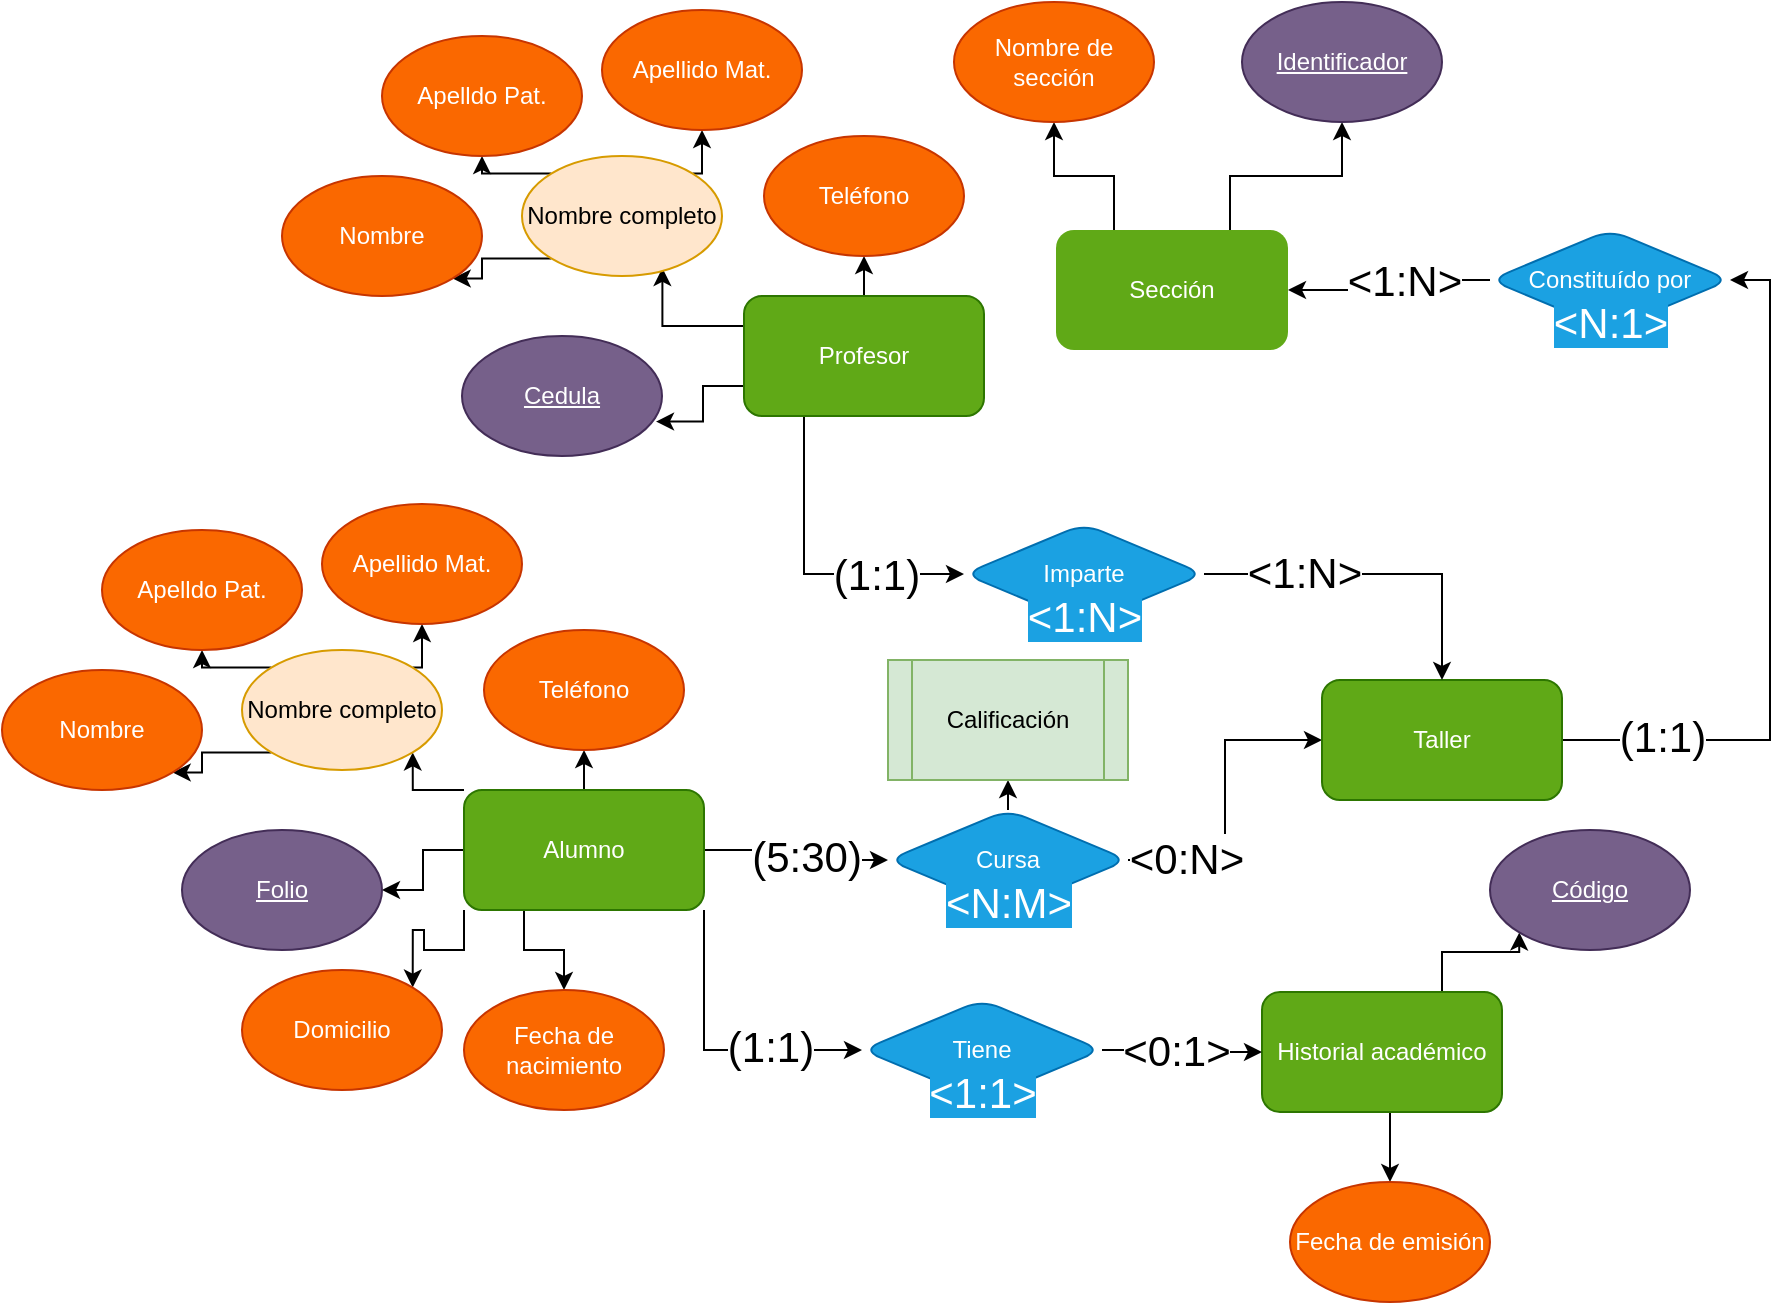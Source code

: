 <mxfile version="21.6.1" type="device">
  <diagram name="Página-1" id="-f6Sba55OOnlkXJaFWW0">
    <mxGraphModel dx="2062" dy="1916" grid="1" gridSize="10" guides="1" tooltips="1" connect="1" arrows="1" fold="1" page="1" pageScale="1" pageWidth="827" pageHeight="1169" math="0" shadow="0">
      <root>
        <mxCell id="0" />
        <mxCell id="1" parent="0" />
        <mxCell id="pIe9qyHZKkRfnRFprfgE-15" style="edgeStyle=orthogonalEdgeStyle;rounded=0;orthogonalLoop=1;jettySize=auto;html=1;exitX=0.5;exitY=0;exitDx=0;exitDy=0;entryX=0.5;entryY=1;entryDx=0;entryDy=0;" edge="1" parent="1" source="pIe9qyHZKkRfnRFprfgE-1" target="pIe9qyHZKkRfnRFprfgE-12">
          <mxGeometry relative="1" as="geometry" />
        </mxCell>
        <mxCell id="pIe9qyHZKkRfnRFprfgE-19" style="edgeStyle=orthogonalEdgeStyle;rounded=0;orthogonalLoop=1;jettySize=auto;html=1;exitX=0;exitY=0;exitDx=0;exitDy=0;entryX=1;entryY=1;entryDx=0;entryDy=0;" edge="1" parent="1" source="pIe9qyHZKkRfnRFprfgE-1" target="pIe9qyHZKkRfnRFprfgE-2">
          <mxGeometry relative="1" as="geometry" />
        </mxCell>
        <mxCell id="pIe9qyHZKkRfnRFprfgE-22" style="edgeStyle=orthogonalEdgeStyle;rounded=0;orthogonalLoop=1;jettySize=auto;html=1;exitX=0;exitY=0.5;exitDx=0;exitDy=0;entryX=1;entryY=0.5;entryDx=0;entryDy=0;" edge="1" parent="1" source="pIe9qyHZKkRfnRFprfgE-1" target="pIe9qyHZKkRfnRFprfgE-3">
          <mxGeometry relative="1" as="geometry" />
        </mxCell>
        <mxCell id="pIe9qyHZKkRfnRFprfgE-23" style="edgeStyle=orthogonalEdgeStyle;rounded=0;orthogonalLoop=1;jettySize=auto;html=1;exitX=0;exitY=1;exitDx=0;exitDy=0;entryX=1;entryY=0;entryDx=0;entryDy=0;" edge="1" parent="1" source="pIe9qyHZKkRfnRFprfgE-1" target="pIe9qyHZKkRfnRFprfgE-11">
          <mxGeometry relative="1" as="geometry" />
        </mxCell>
        <mxCell id="pIe9qyHZKkRfnRFprfgE-24" style="edgeStyle=orthogonalEdgeStyle;rounded=0;orthogonalLoop=1;jettySize=auto;html=1;exitX=0.25;exitY=1;exitDx=0;exitDy=0;" edge="1" parent="1" source="pIe9qyHZKkRfnRFprfgE-1" target="pIe9qyHZKkRfnRFprfgE-13">
          <mxGeometry relative="1" as="geometry" />
        </mxCell>
        <mxCell id="pIe9qyHZKkRfnRFprfgE-29" style="edgeStyle=orthogonalEdgeStyle;rounded=0;orthogonalLoop=1;jettySize=auto;html=1;exitX=1;exitY=0.5;exitDx=0;exitDy=0;entryX=0;entryY=0.5;entryDx=0;entryDy=0;" edge="1" parent="1" source="pIe9qyHZKkRfnRFprfgE-1" target="pIe9qyHZKkRfnRFprfgE-4">
          <mxGeometry relative="1" as="geometry" />
        </mxCell>
        <mxCell id="pIe9qyHZKkRfnRFprfgE-59" style="edgeStyle=orthogonalEdgeStyle;rounded=0;orthogonalLoop=1;jettySize=auto;html=1;exitX=1;exitY=1;exitDx=0;exitDy=0;entryX=0;entryY=0.5;entryDx=0;entryDy=0;" edge="1" parent="1" source="pIe9qyHZKkRfnRFprfgE-1" target="pIe9qyHZKkRfnRFprfgE-55">
          <mxGeometry relative="1" as="geometry" />
        </mxCell>
        <mxCell id="pIe9qyHZKkRfnRFprfgE-1" value="Alumno" style="rounded=1;whiteSpace=wrap;html=1;fillColor=#60a917;fontColor=#ffffff;strokeColor=#2D7600;" vertex="1" parent="1">
          <mxGeometry x="-209" y="330" width="120" height="60" as="geometry" />
        </mxCell>
        <mxCell id="pIe9qyHZKkRfnRFprfgE-25" style="edgeStyle=orthogonalEdgeStyle;rounded=0;orthogonalLoop=1;jettySize=auto;html=1;exitX=1;exitY=0;exitDx=0;exitDy=0;entryX=0.5;entryY=1;entryDx=0;entryDy=0;" edge="1" parent="1" source="pIe9qyHZKkRfnRFprfgE-2" target="pIe9qyHZKkRfnRFprfgE-10">
          <mxGeometry relative="1" as="geometry" />
        </mxCell>
        <mxCell id="pIe9qyHZKkRfnRFprfgE-26" style="edgeStyle=orthogonalEdgeStyle;rounded=0;orthogonalLoop=1;jettySize=auto;html=1;exitX=0;exitY=0;exitDx=0;exitDy=0;entryX=0.5;entryY=1;entryDx=0;entryDy=0;" edge="1" parent="1" source="pIe9qyHZKkRfnRFprfgE-2" target="pIe9qyHZKkRfnRFprfgE-9">
          <mxGeometry relative="1" as="geometry" />
        </mxCell>
        <mxCell id="pIe9qyHZKkRfnRFprfgE-27" style="edgeStyle=orthogonalEdgeStyle;rounded=0;orthogonalLoop=1;jettySize=auto;html=1;exitX=0;exitY=1;exitDx=0;exitDy=0;entryX=1;entryY=1;entryDx=0;entryDy=0;" edge="1" parent="1" source="pIe9qyHZKkRfnRFprfgE-2" target="pIe9qyHZKkRfnRFprfgE-8">
          <mxGeometry relative="1" as="geometry" />
        </mxCell>
        <mxCell id="pIe9qyHZKkRfnRFprfgE-2" value="&lt;font&gt;Nombre completo&lt;/font&gt;" style="ellipse;whiteSpace=wrap;html=1;fillColor=#ffe6cc;strokeColor=#d79b00;fontColor=#000000;" vertex="1" parent="1">
          <mxGeometry x="-320" y="260" width="100" height="60" as="geometry" />
        </mxCell>
        <mxCell id="pIe9qyHZKkRfnRFprfgE-3" value="&lt;font color=&quot;#ffffff&quot;&gt;&lt;u&gt;Folio&lt;/u&gt;&lt;/font&gt;" style="ellipse;whiteSpace=wrap;html=1;fillColor=#76608a;fontColor=#ffffff;strokeColor=#432D57;" vertex="1" parent="1">
          <mxGeometry x="-350" y="350" width="100" height="60" as="geometry" />
        </mxCell>
        <mxCell id="pIe9qyHZKkRfnRFprfgE-30" style="edgeStyle=orthogonalEdgeStyle;rounded=0;orthogonalLoop=1;jettySize=auto;html=1;exitX=1;exitY=0.5;exitDx=0;exitDy=0;entryX=0;entryY=0.5;entryDx=0;entryDy=0;" edge="1" parent="1" source="pIe9qyHZKkRfnRFprfgE-4" target="pIe9qyHZKkRfnRFprfgE-28">
          <mxGeometry relative="1" as="geometry" />
        </mxCell>
        <mxCell id="pIe9qyHZKkRfnRFprfgE-91" style="edgeStyle=orthogonalEdgeStyle;rounded=0;orthogonalLoop=1;jettySize=auto;html=1;exitX=0.5;exitY=0;exitDx=0;exitDy=0;entryX=0.5;entryY=1;entryDx=0;entryDy=0;" edge="1" parent="1" source="pIe9qyHZKkRfnRFprfgE-4" target="pIe9qyHZKkRfnRFprfgE-74">
          <mxGeometry relative="1" as="geometry" />
        </mxCell>
        <mxCell id="pIe9qyHZKkRfnRFprfgE-4" value="Cursa" style="rhombus;whiteSpace=wrap;html=1;rounded=1;fillColor=#1ba1e2;fontColor=#ffffff;strokeColor=#006EAF;" vertex="1" parent="1">
          <mxGeometry x="3" y="340" width="120" height="50" as="geometry" />
        </mxCell>
        <mxCell id="pIe9qyHZKkRfnRFprfgE-5" value="&lt;font style=&quot;font-size: 21px;&quot;&gt;&amp;lt;N:M&amp;gt;&lt;/font&gt;" style="edgeLabel;html=1;align=center;verticalAlign=middle;resizable=0;points=[];rounded=1;labelBackgroundColor=#1BA1E2;fontColor=#FFFFFF;" vertex="1" connectable="0" parent="1">
          <mxGeometry x="72" y="384" as="geometry">
            <mxPoint x="-9" y="2" as="offset" />
          </mxGeometry>
        </mxCell>
        <mxCell id="pIe9qyHZKkRfnRFprfgE-6" value="&lt;font style=&quot;font-size: 21px;&quot;&gt;(5:30)&lt;/font&gt;" style="edgeLabel;html=1;align=center;verticalAlign=middle;resizable=0;points=[];rounded=1;" vertex="1" connectable="0" parent="1">
          <mxGeometry x="-38" y="363" as="geometry" />
        </mxCell>
        <mxCell id="pIe9qyHZKkRfnRFprfgE-7" value="&lt;font style=&quot;font-size: 21px;&quot;&gt;&amp;lt;0:N&amp;gt;&lt;/font&gt;" style="edgeLabel;html=1;align=center;verticalAlign=middle;resizable=0;points=[];rounded=1;" vertex="1" connectable="0" parent="1">
          <mxGeometry x="161" y="362" as="geometry">
            <mxPoint x="-9" y="2" as="offset" />
          </mxGeometry>
        </mxCell>
        <mxCell id="pIe9qyHZKkRfnRFprfgE-8" value="&lt;font color=&quot;#ffffff&quot;&gt;Nombre&lt;/font&gt;" style="ellipse;whiteSpace=wrap;html=1;fillColor=#fa6800;fontColor=#000000;strokeColor=#C73500;" vertex="1" parent="1">
          <mxGeometry x="-440" y="270" width="100" height="60" as="geometry" />
        </mxCell>
        <mxCell id="pIe9qyHZKkRfnRFprfgE-9" value="&lt;font color=&quot;#ffffff&quot;&gt;Apelldo Pat.&lt;/font&gt;" style="ellipse;whiteSpace=wrap;html=1;fillColor=#fa6800;fontColor=#000000;strokeColor=#C73500;" vertex="1" parent="1">
          <mxGeometry x="-390" y="200" width="100" height="60" as="geometry" />
        </mxCell>
        <mxCell id="pIe9qyHZKkRfnRFprfgE-10" value="&lt;font color=&quot;#ffffff&quot;&gt;Apellido Mat.&lt;/font&gt;" style="ellipse;whiteSpace=wrap;html=1;fillColor=#fa6800;fontColor=#000000;strokeColor=#C73500;" vertex="1" parent="1">
          <mxGeometry x="-280" y="187" width="100" height="60" as="geometry" />
        </mxCell>
        <mxCell id="pIe9qyHZKkRfnRFprfgE-11" value="&lt;font color=&quot;#ffffff&quot;&gt;Domicilio&lt;/font&gt;" style="ellipse;whiteSpace=wrap;html=1;fillColor=#fa6800;fontColor=#000000;strokeColor=#C73500;" vertex="1" parent="1">
          <mxGeometry x="-320" y="420" width="100" height="60" as="geometry" />
        </mxCell>
        <mxCell id="pIe9qyHZKkRfnRFprfgE-12" value="&lt;font color=&quot;#ffffff&quot;&gt;Teléfono&lt;/font&gt;" style="ellipse;whiteSpace=wrap;html=1;fillColor=#fa6800;fontColor=#000000;strokeColor=#C73500;" vertex="1" parent="1">
          <mxGeometry x="-199" y="250" width="100" height="60" as="geometry" />
        </mxCell>
        <mxCell id="pIe9qyHZKkRfnRFprfgE-13" value="&lt;font color=&quot;#ffffff&quot;&gt;Fecha de nacimiento&lt;/font&gt;" style="ellipse;whiteSpace=wrap;html=1;fillColor=#fa6800;fontColor=#000000;strokeColor=#C73500;" vertex="1" parent="1">
          <mxGeometry x="-209" y="430" width="100" height="60" as="geometry" />
        </mxCell>
        <mxCell id="pIe9qyHZKkRfnRFprfgE-65" style="edgeStyle=orthogonalEdgeStyle;rounded=0;orthogonalLoop=1;jettySize=auto;html=1;exitX=1;exitY=0.5;exitDx=0;exitDy=0;entryX=1;entryY=0.5;entryDx=0;entryDy=0;" edge="1" parent="1" source="pIe9qyHZKkRfnRFprfgE-28" target="pIe9qyHZKkRfnRFprfgE-63">
          <mxGeometry relative="1" as="geometry" />
        </mxCell>
        <mxCell id="pIe9qyHZKkRfnRFprfgE-28" value="Taller" style="rounded=1;whiteSpace=wrap;html=1;fillColor=#60a917;fontColor=#ffffff;strokeColor=#2D7600;" vertex="1" parent="1">
          <mxGeometry x="220" y="275" width="120" height="60" as="geometry" />
        </mxCell>
        <mxCell id="pIe9qyHZKkRfnRFprfgE-38" style="edgeStyle=orthogonalEdgeStyle;rounded=0;orthogonalLoop=1;jettySize=auto;html=1;exitX=0;exitY=0.75;exitDx=0;exitDy=0;entryX=0.97;entryY=0.713;entryDx=0;entryDy=0;entryPerimeter=0;" edge="1" parent="1" source="pIe9qyHZKkRfnRFprfgE-31" target="pIe9qyHZKkRfnRFprfgE-33">
          <mxGeometry relative="1" as="geometry" />
        </mxCell>
        <mxCell id="pIe9qyHZKkRfnRFprfgE-39" style="edgeStyle=orthogonalEdgeStyle;rounded=0;orthogonalLoop=1;jettySize=auto;html=1;exitX=0.5;exitY=0;exitDx=0;exitDy=0;entryX=0.5;entryY=1;entryDx=0;entryDy=0;" edge="1" parent="1" source="pIe9qyHZKkRfnRFprfgE-31" target="pIe9qyHZKkRfnRFprfgE-37">
          <mxGeometry relative="1" as="geometry" />
        </mxCell>
        <mxCell id="pIe9qyHZKkRfnRFprfgE-40" style="edgeStyle=orthogonalEdgeStyle;rounded=0;orthogonalLoop=1;jettySize=auto;html=1;exitX=0;exitY=0.25;exitDx=0;exitDy=0;entryX=0.702;entryY=0.933;entryDx=0;entryDy=0;entryPerimeter=0;" edge="1" parent="1" source="pIe9qyHZKkRfnRFprfgE-31" target="pIe9qyHZKkRfnRFprfgE-32">
          <mxGeometry relative="1" as="geometry" />
        </mxCell>
        <mxCell id="pIe9qyHZKkRfnRFprfgE-46" style="edgeStyle=orthogonalEdgeStyle;rounded=0;orthogonalLoop=1;jettySize=auto;html=1;exitX=0.25;exitY=1;exitDx=0;exitDy=0;entryX=0;entryY=0.5;entryDx=0;entryDy=0;" edge="1" parent="1" source="pIe9qyHZKkRfnRFprfgE-31" target="pIe9qyHZKkRfnRFprfgE-44">
          <mxGeometry relative="1" as="geometry" />
        </mxCell>
        <mxCell id="pIe9qyHZKkRfnRFprfgE-31" value="Profesor" style="rounded=1;whiteSpace=wrap;html=1;fillColor=#60a917;fontColor=#ffffff;strokeColor=#2D7600;" vertex="1" parent="1">
          <mxGeometry x="-69" y="83" width="120" height="60" as="geometry" />
        </mxCell>
        <mxCell id="pIe9qyHZKkRfnRFprfgE-41" style="edgeStyle=orthogonalEdgeStyle;rounded=0;orthogonalLoop=1;jettySize=auto;html=1;exitX=1;exitY=0;exitDx=0;exitDy=0;entryX=0.5;entryY=1;entryDx=0;entryDy=0;" edge="1" parent="1" source="pIe9qyHZKkRfnRFprfgE-32" target="pIe9qyHZKkRfnRFprfgE-36">
          <mxGeometry relative="1" as="geometry" />
        </mxCell>
        <mxCell id="pIe9qyHZKkRfnRFprfgE-42" style="edgeStyle=orthogonalEdgeStyle;rounded=0;orthogonalLoop=1;jettySize=auto;html=1;exitX=0;exitY=0;exitDx=0;exitDy=0;entryX=0.5;entryY=1;entryDx=0;entryDy=0;" edge="1" parent="1" source="pIe9qyHZKkRfnRFprfgE-32" target="pIe9qyHZKkRfnRFprfgE-35">
          <mxGeometry relative="1" as="geometry" />
        </mxCell>
        <mxCell id="pIe9qyHZKkRfnRFprfgE-43" style="edgeStyle=orthogonalEdgeStyle;rounded=0;orthogonalLoop=1;jettySize=auto;html=1;exitX=0;exitY=1;exitDx=0;exitDy=0;entryX=1;entryY=1;entryDx=0;entryDy=0;" edge="1" parent="1" source="pIe9qyHZKkRfnRFprfgE-32" target="pIe9qyHZKkRfnRFprfgE-34">
          <mxGeometry relative="1" as="geometry" />
        </mxCell>
        <mxCell id="pIe9qyHZKkRfnRFprfgE-32" value="&lt;font&gt;Nombre completo&lt;/font&gt;" style="ellipse;whiteSpace=wrap;html=1;fillColor=#ffe6cc;strokeColor=#d79b00;fontColor=#000000;" vertex="1" parent="1">
          <mxGeometry x="-180" y="13" width="100" height="60" as="geometry" />
        </mxCell>
        <mxCell id="pIe9qyHZKkRfnRFprfgE-33" value="&lt;font color=&quot;#ffffff&quot;&gt;&lt;u&gt;Cedula&lt;/u&gt;&lt;/font&gt;" style="ellipse;whiteSpace=wrap;html=1;fillColor=#76608a;fontColor=#ffffff;strokeColor=#432D57;" vertex="1" parent="1">
          <mxGeometry x="-210" y="103" width="100" height="60" as="geometry" />
        </mxCell>
        <mxCell id="pIe9qyHZKkRfnRFprfgE-34" value="&lt;font color=&quot;#ffffff&quot;&gt;Nombre&lt;/font&gt;" style="ellipse;whiteSpace=wrap;html=1;fillColor=#fa6800;fontColor=#000000;strokeColor=#C73500;" vertex="1" parent="1">
          <mxGeometry x="-300" y="23" width="100" height="60" as="geometry" />
        </mxCell>
        <mxCell id="pIe9qyHZKkRfnRFprfgE-35" value="&lt;font color=&quot;#ffffff&quot;&gt;Apelldo Pat.&lt;/font&gt;" style="ellipse;whiteSpace=wrap;html=1;fillColor=#fa6800;fontColor=#000000;strokeColor=#C73500;" vertex="1" parent="1">
          <mxGeometry x="-250" y="-47" width="100" height="60" as="geometry" />
        </mxCell>
        <mxCell id="pIe9qyHZKkRfnRFprfgE-36" value="&lt;font color=&quot;#ffffff&quot;&gt;Apellido Mat.&lt;/font&gt;" style="ellipse;whiteSpace=wrap;html=1;fillColor=#fa6800;fontColor=#000000;strokeColor=#C73500;" vertex="1" parent="1">
          <mxGeometry x="-140" y="-60" width="100" height="60" as="geometry" />
        </mxCell>
        <mxCell id="pIe9qyHZKkRfnRFprfgE-37" value="&lt;font color=&quot;#ffffff&quot;&gt;Teléfono&lt;/font&gt;" style="ellipse;whiteSpace=wrap;html=1;fillColor=#fa6800;fontColor=#000000;strokeColor=#C73500;" vertex="1" parent="1">
          <mxGeometry x="-59" y="3" width="100" height="60" as="geometry" />
        </mxCell>
        <mxCell id="pIe9qyHZKkRfnRFprfgE-47" style="edgeStyle=orthogonalEdgeStyle;rounded=0;orthogonalLoop=1;jettySize=auto;html=1;exitX=1;exitY=0.5;exitDx=0;exitDy=0;entryX=0.5;entryY=0;entryDx=0;entryDy=0;" edge="1" parent="1" source="pIe9qyHZKkRfnRFprfgE-44" target="pIe9qyHZKkRfnRFprfgE-28">
          <mxGeometry relative="1" as="geometry" />
        </mxCell>
        <mxCell id="pIe9qyHZKkRfnRFprfgE-44" value="Imparte" style="rhombus;whiteSpace=wrap;html=1;rounded=1;fillColor=#1ba1e2;fontColor=#ffffff;strokeColor=#006EAF;" vertex="1" parent="1">
          <mxGeometry x="41" y="197" width="120" height="50" as="geometry" />
        </mxCell>
        <mxCell id="pIe9qyHZKkRfnRFprfgE-45" value="&lt;font style=&quot;font-size: 21px;&quot;&gt;&amp;lt;1:N&amp;gt;&lt;/font&gt;" style="edgeLabel;html=1;align=center;verticalAlign=middle;resizable=0;points=[];rounded=1;labelBackgroundColor=#1BA1E2;fontColor=#FFFFFF;" vertex="1" connectable="0" parent="1">
          <mxGeometry x="110" y="241" as="geometry">
            <mxPoint x="-9" y="2" as="offset" />
          </mxGeometry>
        </mxCell>
        <mxCell id="pIe9qyHZKkRfnRFprfgE-48" value="&lt;font style=&quot;font-size: 21px;&quot;&gt;(1:1)&lt;/font&gt;" style="edgeLabel;html=1;align=center;verticalAlign=middle;resizable=0;points=[];rounded=1;" vertex="1" connectable="0" parent="1">
          <mxGeometry x="-3" y="222" as="geometry" />
        </mxCell>
        <mxCell id="pIe9qyHZKkRfnRFprfgE-49" value="&lt;font style=&quot;font-size: 21px;&quot;&gt;&amp;lt;1:N&amp;gt;&lt;/font&gt;" style="edgeLabel;html=1;align=center;verticalAlign=middle;resizable=0;points=[];rounded=1;" vertex="1" connectable="0" parent="1">
          <mxGeometry x="220" y="219" as="geometry">
            <mxPoint x="-9" y="2" as="offset" />
          </mxGeometry>
        </mxCell>
        <mxCell id="pIe9qyHZKkRfnRFprfgE-53" style="edgeStyle=orthogonalEdgeStyle;rounded=0;orthogonalLoop=1;jettySize=auto;html=1;exitX=0.75;exitY=0;exitDx=0;exitDy=0;entryX=0;entryY=1;entryDx=0;entryDy=0;" edge="1" parent="1" source="pIe9qyHZKkRfnRFprfgE-50" target="pIe9qyHZKkRfnRFprfgE-51">
          <mxGeometry relative="1" as="geometry" />
        </mxCell>
        <mxCell id="pIe9qyHZKkRfnRFprfgE-54" style="edgeStyle=orthogonalEdgeStyle;rounded=0;orthogonalLoop=1;jettySize=auto;html=1;exitX=0.5;exitY=1;exitDx=0;exitDy=0;entryX=0.5;entryY=0;entryDx=0;entryDy=0;" edge="1" parent="1" source="pIe9qyHZKkRfnRFprfgE-50" target="pIe9qyHZKkRfnRFprfgE-52">
          <mxGeometry relative="1" as="geometry" />
        </mxCell>
        <mxCell id="pIe9qyHZKkRfnRFprfgE-50" value="Historial académico" style="rounded=1;whiteSpace=wrap;html=1;fillColor=#60a917;fontColor=#ffffff;strokeColor=#2D7600;" vertex="1" parent="1">
          <mxGeometry x="190" y="431" width="120" height="60" as="geometry" />
        </mxCell>
        <mxCell id="pIe9qyHZKkRfnRFprfgE-51" value="&lt;font color=&quot;#ffffff&quot;&gt;&lt;u&gt;Código&lt;/u&gt;&lt;/font&gt;" style="ellipse;whiteSpace=wrap;html=1;fillColor=#76608a;fontColor=#ffffff;strokeColor=#432D57;" vertex="1" parent="1">
          <mxGeometry x="304" y="350" width="100" height="60" as="geometry" />
        </mxCell>
        <mxCell id="pIe9qyHZKkRfnRFprfgE-52" value="&lt;font color=&quot;#ffffff&quot;&gt;Fecha de emisión&lt;/font&gt;" style="ellipse;whiteSpace=wrap;html=1;fillColor=#fa6800;fontColor=#000000;strokeColor=#C73500;" vertex="1" parent="1">
          <mxGeometry x="204" y="526" width="100" height="60" as="geometry" />
        </mxCell>
        <mxCell id="pIe9qyHZKkRfnRFprfgE-57" style="edgeStyle=orthogonalEdgeStyle;rounded=0;orthogonalLoop=1;jettySize=auto;html=1;exitX=1;exitY=0.5;exitDx=0;exitDy=0;" edge="1" parent="1" source="pIe9qyHZKkRfnRFprfgE-55" target="pIe9qyHZKkRfnRFprfgE-50">
          <mxGeometry relative="1" as="geometry" />
        </mxCell>
        <mxCell id="pIe9qyHZKkRfnRFprfgE-55" value="Tiene" style="rhombus;whiteSpace=wrap;html=1;rounded=1;fillColor=#1ba1e2;fontColor=#ffffff;strokeColor=#006EAF;" vertex="1" parent="1">
          <mxGeometry x="-10" y="435" width="120" height="50" as="geometry" />
        </mxCell>
        <mxCell id="pIe9qyHZKkRfnRFprfgE-56" value="&lt;font style=&quot;font-size: 21px;&quot;&gt;&amp;lt;1:1&amp;gt;&lt;/font&gt;" style="edgeLabel;html=1;align=center;verticalAlign=middle;resizable=0;points=[];rounded=1;labelBackgroundColor=#1BA1E2;fontColor=#FFFFFF;" vertex="1" connectable="0" parent="1">
          <mxGeometry x="59" y="479" as="geometry">
            <mxPoint x="-9" y="2" as="offset" />
          </mxGeometry>
        </mxCell>
        <mxCell id="pIe9qyHZKkRfnRFprfgE-60" value="&lt;font style=&quot;font-size: 21px;&quot;&gt;(1:1)&lt;/font&gt;" style="edgeLabel;html=1;align=center;verticalAlign=middle;resizable=0;points=[];rounded=1;" vertex="1" connectable="0" parent="1">
          <mxGeometry x="-56" y="458" as="geometry" />
        </mxCell>
        <mxCell id="pIe9qyHZKkRfnRFprfgE-61" value="&lt;font style=&quot;font-size: 21px;&quot;&gt;&amp;lt;0:1&amp;gt;&lt;/font&gt;" style="edgeLabel;html=1;align=center;verticalAlign=middle;resizable=0;points=[];rounded=1;" vertex="1" connectable="0" parent="1">
          <mxGeometry x="156" y="458" as="geometry">
            <mxPoint x="-9" y="2" as="offset" />
          </mxGeometry>
        </mxCell>
        <mxCell id="pIe9qyHZKkRfnRFprfgE-71" style="edgeStyle=orthogonalEdgeStyle;rounded=0;orthogonalLoop=1;jettySize=auto;html=1;exitX=0.25;exitY=0;exitDx=0;exitDy=0;entryX=0.5;entryY=1;entryDx=0;entryDy=0;" edge="1" parent="1" source="pIe9qyHZKkRfnRFprfgE-62" target="pIe9qyHZKkRfnRFprfgE-70">
          <mxGeometry relative="1" as="geometry" />
        </mxCell>
        <mxCell id="pIe9qyHZKkRfnRFprfgE-73" style="edgeStyle=orthogonalEdgeStyle;rounded=0;orthogonalLoop=1;jettySize=auto;html=1;exitX=0.75;exitY=0;exitDx=0;exitDy=0;" edge="1" parent="1" source="pIe9qyHZKkRfnRFprfgE-62" target="pIe9qyHZKkRfnRFprfgE-69">
          <mxGeometry relative="1" as="geometry" />
        </mxCell>
        <mxCell id="pIe9qyHZKkRfnRFprfgE-62" value="Sección" style="rounded=1;whiteSpace=wrap;html=1;fillColor=#60a917;fontColor=#ffffff;strokeColor=none;" vertex="1" parent="1">
          <mxGeometry x="87" y="50" width="116" height="60" as="geometry" />
        </mxCell>
        <mxCell id="pIe9qyHZKkRfnRFprfgE-66" style="edgeStyle=orthogonalEdgeStyle;rounded=0;orthogonalLoop=1;jettySize=auto;html=1;exitX=0;exitY=0.5;exitDx=0;exitDy=0;" edge="1" parent="1" source="pIe9qyHZKkRfnRFprfgE-63" target="pIe9qyHZKkRfnRFprfgE-62">
          <mxGeometry relative="1" as="geometry" />
        </mxCell>
        <mxCell id="pIe9qyHZKkRfnRFprfgE-63" value="Constituído por" style="rhombus;whiteSpace=wrap;html=1;rounded=1;fillColor=#1ba1e2;fontColor=#ffffff;strokeColor=#006EAF;" vertex="1" parent="1">
          <mxGeometry x="304" y="50" width="120" height="50" as="geometry" />
        </mxCell>
        <mxCell id="pIe9qyHZKkRfnRFprfgE-64" value="&lt;font style=&quot;font-size: 21px;&quot;&gt;&amp;lt;N:1&amp;gt;&lt;/font&gt;" style="edgeLabel;html=1;align=center;verticalAlign=middle;resizable=0;points=[];rounded=1;labelBackgroundColor=#1BA1E2;fontColor=#FFFFFF;" vertex="1" connectable="0" parent="1">
          <mxGeometry x="373" y="94" as="geometry">
            <mxPoint x="-9" y="2" as="offset" />
          </mxGeometry>
        </mxCell>
        <mxCell id="pIe9qyHZKkRfnRFprfgE-67" value="&lt;font style=&quot;font-size: 21px;&quot;&gt;(1:1)&lt;/font&gt;" style="edgeLabel;html=1;align=center;verticalAlign=middle;resizable=0;points=[];rounded=1;" vertex="1" connectable="0" parent="1">
          <mxGeometry x="390" y="303" as="geometry" />
        </mxCell>
        <mxCell id="pIe9qyHZKkRfnRFprfgE-68" value="&lt;font style=&quot;font-size: 21px;&quot;&gt;&amp;lt;1:N&amp;gt;&lt;/font&gt;" style="edgeLabel;html=1;align=center;verticalAlign=middle;resizable=0;points=[];rounded=1;" vertex="1" connectable="0" parent="1">
          <mxGeometry x="270" y="73" as="geometry">
            <mxPoint x="-9" y="2" as="offset" />
          </mxGeometry>
        </mxCell>
        <mxCell id="pIe9qyHZKkRfnRFprfgE-69" value="&lt;font color=&quot;#ffffff&quot;&gt;&lt;u&gt;Identificador&lt;/u&gt;&lt;/font&gt;" style="ellipse;whiteSpace=wrap;html=1;fillColor=#76608a;fontColor=#ffffff;strokeColor=#432D57;" vertex="1" parent="1">
          <mxGeometry x="180" y="-64" width="100" height="60" as="geometry" />
        </mxCell>
        <mxCell id="pIe9qyHZKkRfnRFprfgE-70" value="&lt;font color=&quot;#ffffff&quot;&gt;Nombre de sección&lt;/font&gt;" style="ellipse;whiteSpace=wrap;html=1;fillColor=#fa6800;fontColor=#000000;strokeColor=#C73500;" vertex="1" parent="1">
          <mxGeometry x="36" y="-64" width="100" height="60" as="geometry" />
        </mxCell>
        <mxCell id="pIe9qyHZKkRfnRFprfgE-74" value="Calificación" style="shape=process;whiteSpace=wrap;html=1;backgroundOutline=1;fillColor=#d5e8d4;strokeColor=#82b366;" vertex="1" parent="1">
          <mxGeometry x="3" y="265" width="120" height="60" as="geometry" />
        </mxCell>
      </root>
    </mxGraphModel>
  </diagram>
</mxfile>
